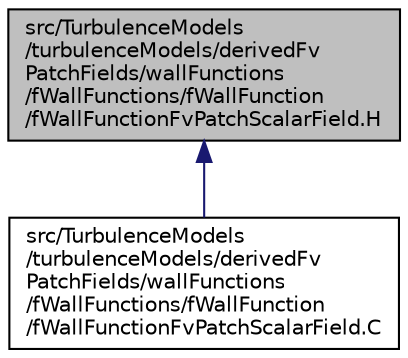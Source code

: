 digraph "src/TurbulenceModels/turbulenceModels/derivedFvPatchFields/wallFunctions/fWallFunctions/fWallFunction/fWallFunctionFvPatchScalarField.H"
{
  bgcolor="transparent";
  edge [fontname="Helvetica",fontsize="10",labelfontname="Helvetica",labelfontsize="10"];
  node [fontname="Helvetica",fontsize="10",shape=record];
  Node1 [label="src/TurbulenceModels\l/turbulenceModels/derivedFv\lPatchFields/wallFunctions\l/fWallFunctions/fWallFunction\l/fWallFunctionFvPatchScalarField.H",height=0.2,width=0.4,color="black", fillcolor="grey75", style="filled", fontcolor="black"];
  Node1 -> Node2 [dir="back",color="midnightblue",fontsize="10",style="solid",fontname="Helvetica"];
  Node2 [label="src/TurbulenceModels\l/turbulenceModels/derivedFv\lPatchFields/wallFunctions\l/fWallFunctions/fWallFunction\l/fWallFunctionFvPatchScalarField.C",height=0.2,width=0.4,color="black",URL="$a10847.html"];
}
